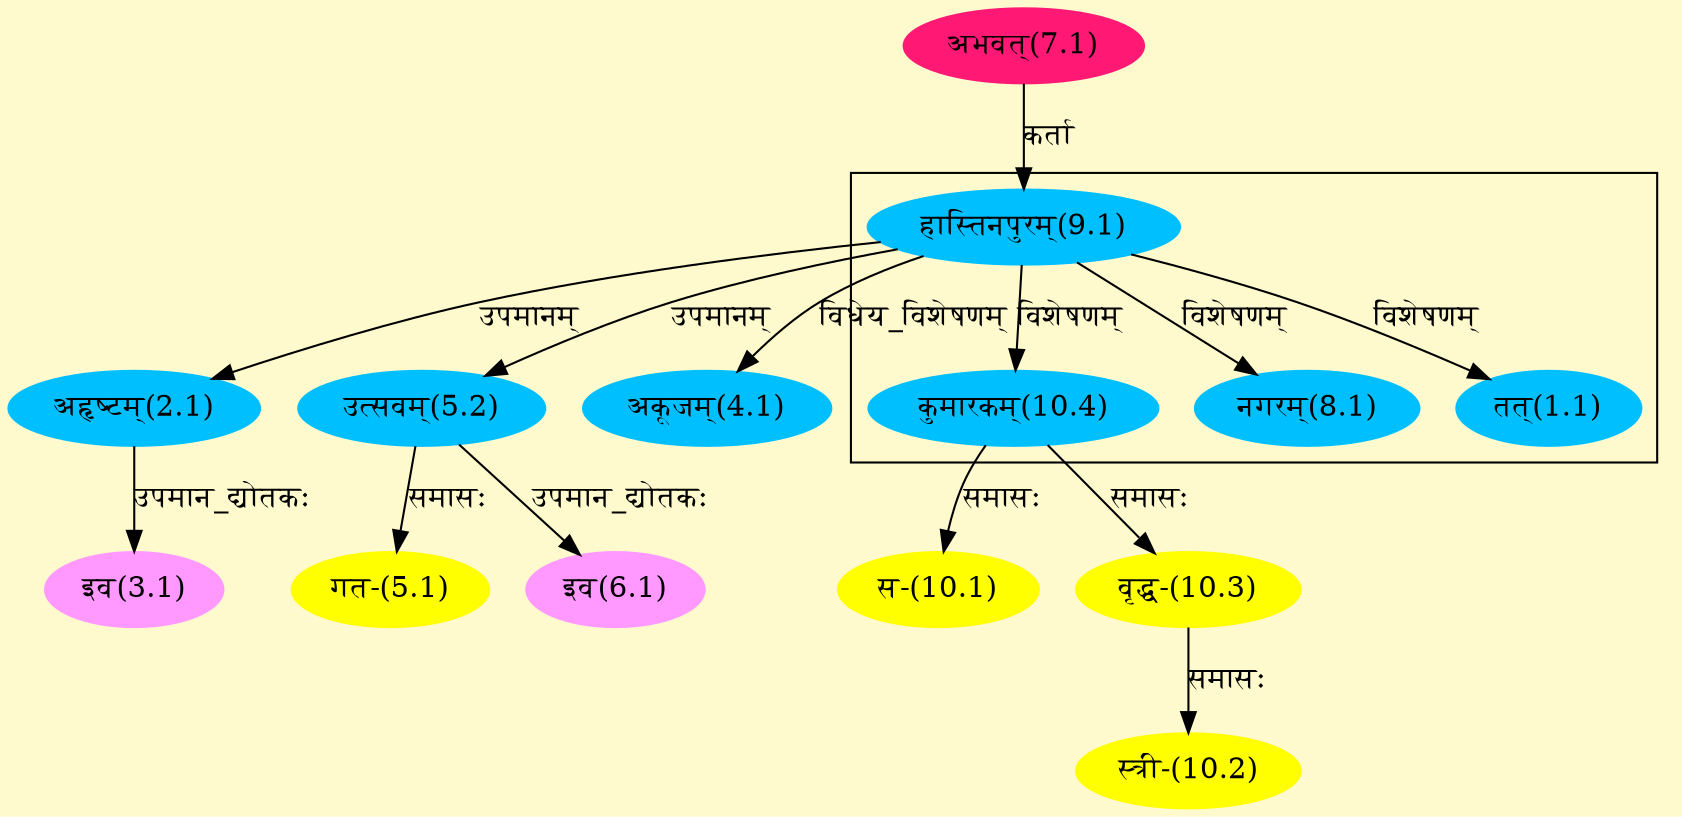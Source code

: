 digraph G{
rankdir=BT;
 compound=true;
 bgcolor="lemonchiffon1";

subgraph cluster_1{
Node1_1 [style=filled, color="#00BFFF" label = "तत्(1.1)"]
Node9_1 [style=filled, color="#00BFFF" label = "हास्तिनपुरम्(9.1)"]
Node8_1 [style=filled, color="#00BFFF" label = "नगरम्(8.1)"]
Node10_4 [style=filled, color="#00BFFF" label = "कुमारकम्(10.4)"]

}
Node2_1 [style=filled, color="#00BFFF" label = "अहृष्टम्(2.1)"]
Node9_1 [style=filled, color="#00BFFF" label = "हास्तिनपुरम्(9.1)"]
Node3_1 [style=filled, color="#FF99FF" label = "इव(3.1)"]
Node4_1 [style=filled, color="#00BFFF" label = "अकूजम्(4.1)"]
Node5_1 [style=filled, color="#FFFF00" label = "गत-(5.1)"]
Node5_2 [style=filled, color="#00BFFF" label = "उत्सवम्(5.2)"]
Node6_1 [style=filled, color="#FF99FF" label = "इव(6.1)"]
Node7_1 [style=filled, color="#FF1975" label = "अभवत्(7.1)"]
Node10_1 [style=filled, color="#FFFF00" label = "स-(10.1)"]
Node10_4 [style=filled, color="#00BFFF" label = "कुमारकम्(10.4)"]
Node10_2 [style=filled, color="#FFFF00" label = "स्त्री-(10.2)"]
Node10_3 [style=filled, color="#FFFF00" label = "वृद्ध-(10.3)"]
/* Start of Relations section */

Node1_1 -> Node9_1 [  label="विशेषणम्"  dir="back" ]
Node2_1 -> Node9_1 [  label="उपमानम्"  dir="back" ]
Node3_1 -> Node2_1 [  label="उपमान_द्योतकः"  dir="back" ]
Node4_1 -> Node9_1 [  label="विधेय_विशेषणम्"  dir="back" ]
Node5_1 -> Node5_2 [  label="समासः"  dir="back" ]
Node5_2 -> Node9_1 [  label="उपमानम्"  dir="back" ]
Node6_1 -> Node5_2 [  label="उपमान_द्योतकः"  dir="back" ]
Node8_1 -> Node9_1 [  label="विशेषणम्"  dir="back" ]
Node9_1 -> Node7_1 [  label="कर्ता"  dir="back" ]
Node10_1 -> Node10_4 [  label="समासः"  dir="back" ]
Node10_2 -> Node10_3 [  label="समासः"  dir="back" ]
Node10_3 -> Node10_4 [  label="समासः"  dir="back" ]
Node10_4 -> Node9_1 [  label="विशेषणम्"  dir="back" ]
}
